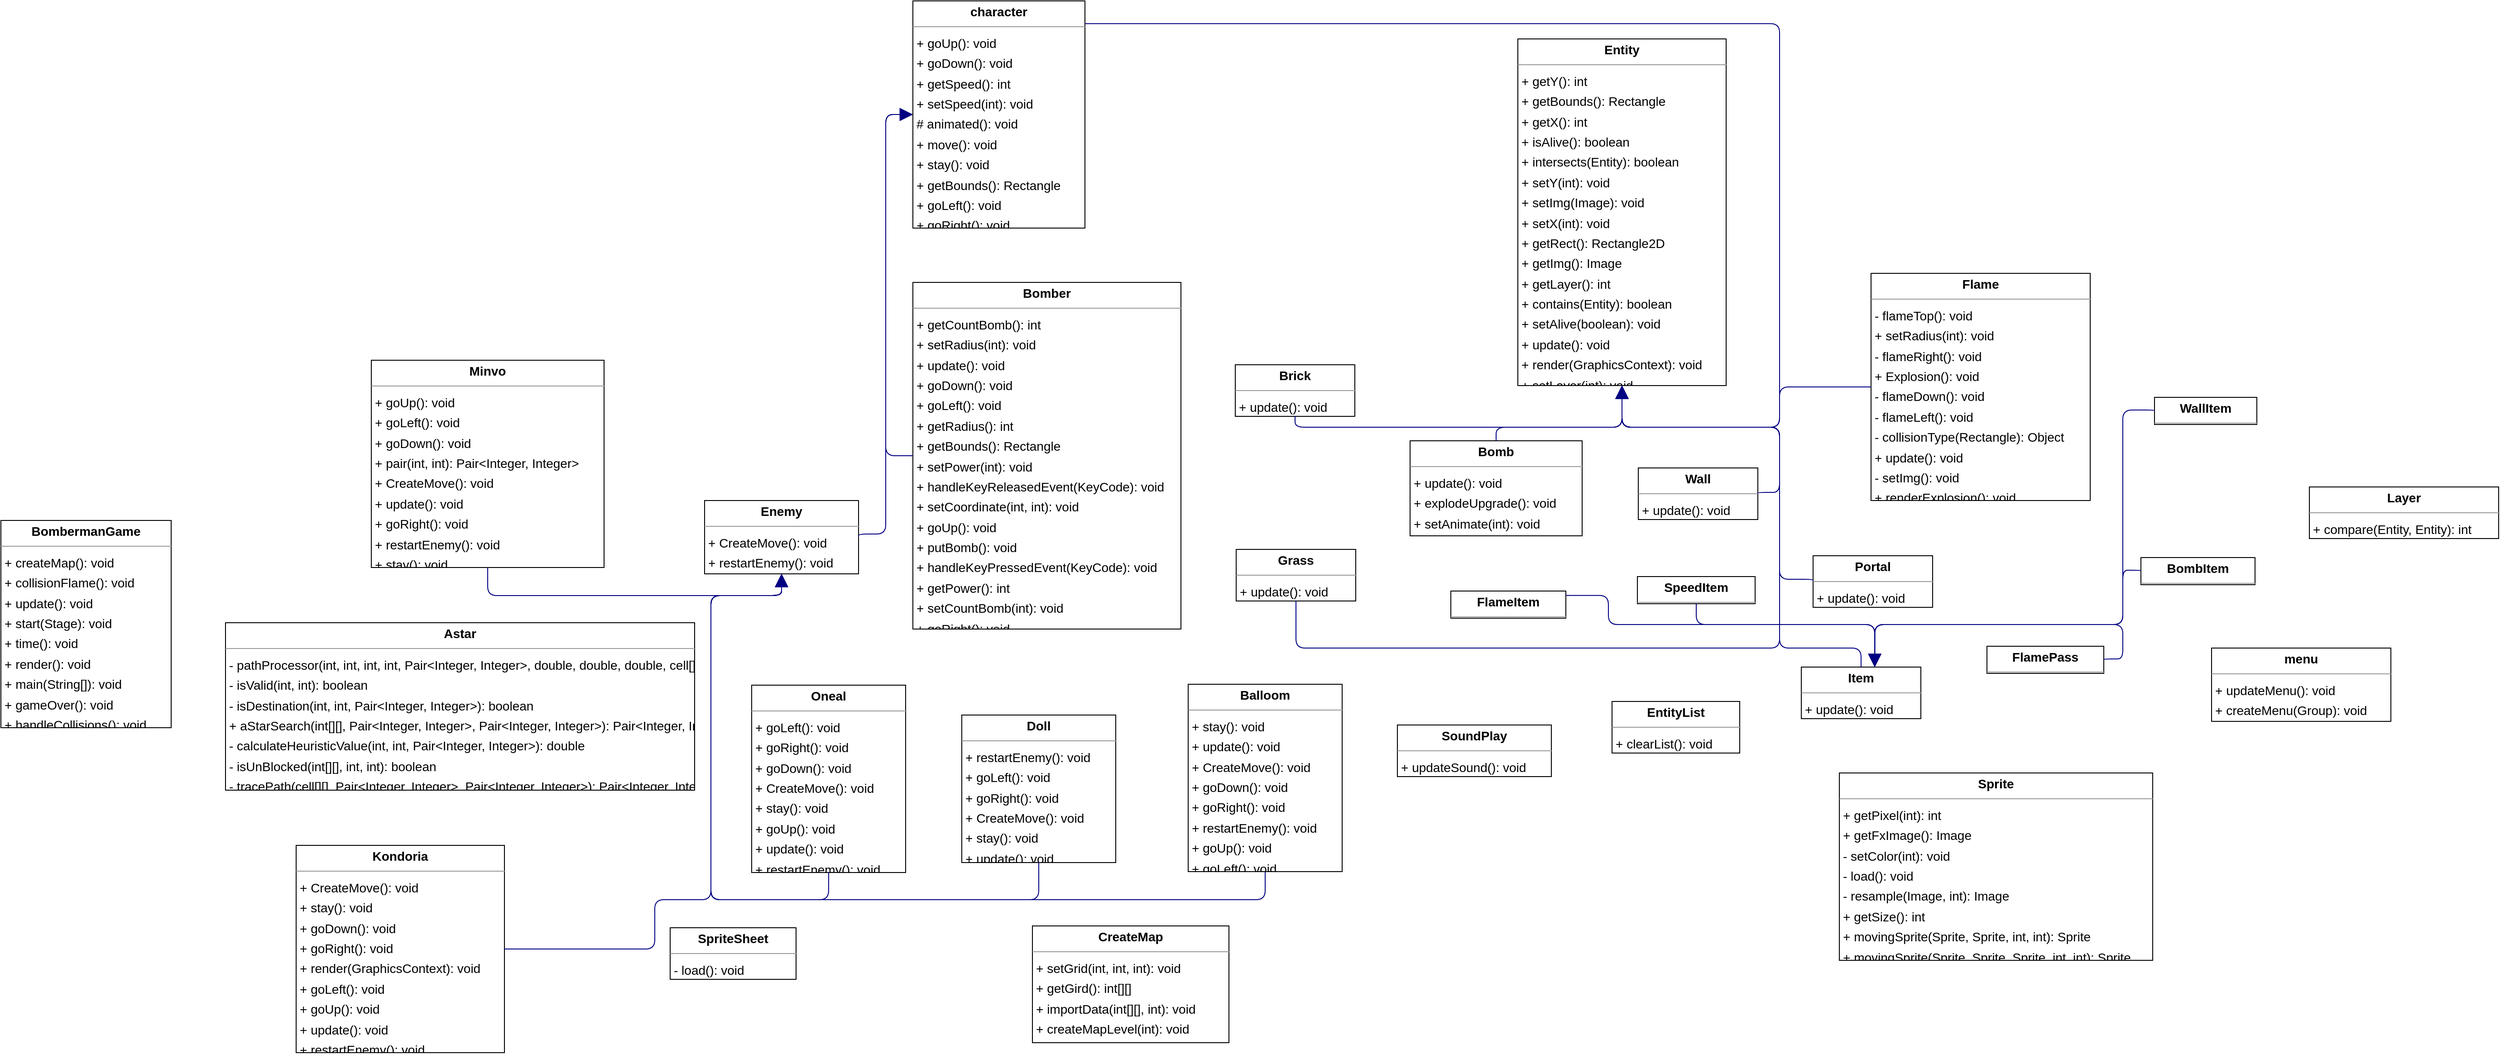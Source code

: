 <mxfile version="20.5.1" type="github"><diagram id="gVW7dJgciP2dmt7e0eOo" name="Trang-1"><mxGraphModel dx="1663" dy="1137" grid="1" gridSize="10" guides="1" tooltips="1" connect="1" arrows="1" fold="1" page="0" pageScale="1" pageWidth="827" pageHeight="1169" background="none" math="0" shadow="0"><root><mxCell id="0"/><mxCell id="1" parent="0"/><mxCell id="node18" value="&lt;p style=&quot;margin:0px;margin-top:4px;text-align:center;&quot;&gt;&lt;b&gt;Astar&lt;/b&gt;&lt;/p&gt;&lt;hr size=&quot;1&quot;/&gt;&lt;p style=&quot;margin:0 0 0 4px;line-height:1.6;&quot;&gt;- pathProcessor(int, int, int, int, Pair&amp;lt;Integer, Integer&amp;gt;, double, double, double, cell[][], boolean[][], int[][], List&amp;lt;Pair&amp;lt;Double, Pair&amp;lt;Integer, Integer&amp;gt;&amp;gt;&amp;gt;): boolean&lt;br/&gt;- isValid(int, int): boolean&lt;br/&gt;- isDestination(int, int, Pair&amp;lt;Integer, Integer&amp;gt;): boolean&lt;br/&gt;+ aStarSearch(int[][], Pair&amp;lt;Integer, Integer&amp;gt;, Pair&amp;lt;Integer, Integer&amp;gt;): Pair&amp;lt;Integer, Integer&amp;gt;&lt;br/&gt;- calculateHeuristicValue(int, int, Pair&amp;lt;Integer, Integer&amp;gt;): double&lt;br/&gt;- isUnBlocked(int[][], int, int): boolean&lt;br/&gt;- tracePath(cell[][], Pair&amp;lt;Integer, Integer&amp;gt;, Pair&amp;lt;Integer, Integer&amp;gt;): Pair&amp;lt;Integer, Integer&amp;gt;&lt;/p&gt;" style="verticalAlign=top;align=left;overflow=fill;fontSize=14;fontFamily=Helvetica;html=1;rounded=0;shadow=0;comic=0;labelBackgroundColor=none;strokeWidth=1;" parent="1" vertex="1"><mxGeometry x="157" y="674" width="518" height="185" as="geometry"/></mxCell><mxCell id="node29" value="&lt;p style=&quot;margin:0px;margin-top:4px;text-align:center;&quot;&gt;&lt;b&gt;Balloom&lt;/b&gt;&lt;/p&gt;&lt;hr size=&quot;1&quot;/&gt;&lt;p style=&quot;margin:0 0 0 4px;line-height:1.6;&quot;&gt;+ stay(): void&lt;br/&gt;+ update(): void&lt;br/&gt;+ CreateMove(): void&lt;br/&gt;+ goDown(): void&lt;br/&gt;+ goRight(): void&lt;br/&gt;+ restartEnemy(): void&lt;br/&gt;+ goUp(): void&lt;br/&gt;+ goLeft(): void&lt;/p&gt;" style="verticalAlign=top;align=left;overflow=fill;fontSize=14;fontFamily=Helvetica;html=1;rounded=0;shadow=0;comic=0;labelBackgroundColor=none;strokeWidth=1;" parent="1" vertex="1"><mxGeometry x="1220" y="742" width="170" height="207" as="geometry"/></mxCell><mxCell id="node19" value="&lt;p style=&quot;margin:0px;margin-top:4px;text-align:center;&quot;&gt;&lt;b&gt;Bomb&lt;/b&gt;&lt;/p&gt;&lt;hr size=&quot;1&quot;/&gt;&lt;p style=&quot;margin:0 0 0 4px;line-height:1.6;&quot;&gt;+ update(): void&lt;br/&gt;+ explodeUpgrade(): void&lt;br/&gt;+ setAnimate(int): void&lt;/p&gt;" style="verticalAlign=top;align=left;overflow=fill;fontSize=14;fontFamily=Helvetica;html=1;rounded=0;shadow=0;comic=0;labelBackgroundColor=none;strokeWidth=1;" parent="1" vertex="1"><mxGeometry x="1465" y="473" width="190" height="105" as="geometry"/></mxCell><mxCell id="node5" value="&lt;p style=&quot;margin:0px;margin-top:4px;text-align:center;&quot;&gt;&lt;b&gt;BombItem&lt;/b&gt;&lt;/p&gt;&lt;hr size=&quot;1&quot;/&gt;" style="verticalAlign=top;align=left;overflow=fill;fontSize=14;fontFamily=Helvetica;html=1;rounded=0;shadow=0;comic=0;labelBackgroundColor=none;strokeWidth=1;" parent="1" vertex="1"><mxGeometry x="2272" y="602" width="126" height="30" as="geometry"/></mxCell><mxCell id="node23" value="&lt;p style=&quot;margin:0px;margin-top:4px;text-align:center;&quot;&gt;&lt;b&gt;Bomber&lt;/b&gt;&lt;/p&gt;&lt;hr size=&quot;1&quot;/&gt;&lt;p style=&quot;margin:0 0 0 4px;line-height:1.6;&quot;&gt;+ getCountBomb(): int&lt;br/&gt;+ setRadius(int): void&lt;br/&gt;+ update(): void&lt;br/&gt;+ goDown(): void&lt;br/&gt;+ goLeft(): void&lt;br/&gt;+ getRadius(): int&lt;br/&gt;+ getBounds(): Rectangle&lt;br/&gt;+ setPower(int): void&lt;br/&gt;+ handleKeyReleasedEvent(KeyCode): void&lt;br/&gt;+ setCoordinate(int, int): void&lt;br/&gt;+ goUp(): void&lt;br/&gt;+ putBomb(): void&lt;br/&gt;+ handleKeyPressedEvent(KeyCode): void&lt;br/&gt;+ getPower(): int&lt;br/&gt;+ setCountBomb(int): void&lt;br/&gt;+ goRight(): void&lt;/p&gt;" style="verticalAlign=top;align=left;overflow=fill;fontSize=14;fontFamily=Helvetica;html=1;rounded=0;shadow=0;comic=0;labelBackgroundColor=none;strokeWidth=1;" parent="1" vertex="1"><mxGeometry x="916" y="298" width="296" height="383" as="geometry"/></mxCell><mxCell id="node28" value="&lt;p style=&quot;margin:0px;margin-top:4px;text-align:center;&quot;&gt;&lt;b&gt;BombermanGame&lt;/b&gt;&lt;/p&gt;&lt;hr size=&quot;1&quot;/&gt;&lt;p style=&quot;margin:0 0 0 4px;line-height:1.6;&quot;&gt;+ createMap(): void&lt;br/&gt;+ collisionFlame(): void&lt;br/&gt;+ update(): void&lt;br/&gt;+ start(Stage): void&lt;br/&gt;+ time(): void&lt;br/&gt;+ render(): void&lt;br/&gt;+ main(String[]): void&lt;br/&gt;+ gameOver(): void&lt;br/&gt;+ handleCollisions(): void&lt;/p&gt;" style="verticalAlign=top;align=left;overflow=fill;fontSize=14;fontFamily=Helvetica;html=1;rounded=0;shadow=0;comic=0;labelBackgroundColor=none;strokeWidth=1;" parent="1" vertex="1"><mxGeometry x="-91" y="561" width="188" height="229" as="geometry"/></mxCell><mxCell id="node26" value="&lt;p style=&quot;margin:0px;margin-top:4px;text-align:center;&quot;&gt;&lt;b&gt;Brick&lt;/b&gt;&lt;/p&gt;&lt;hr size=&quot;1&quot;/&gt;&lt;p style=&quot;margin:0 0 0 4px;line-height:1.6;&quot;&gt;+ update(): void&lt;/p&gt;" style="verticalAlign=top;align=left;overflow=fill;fontSize=14;fontFamily=Helvetica;html=1;rounded=0;shadow=0;comic=0;labelBackgroundColor=none;strokeWidth=1;" parent="1" vertex="1"><mxGeometry x="1272" y="389" width="132" height="57" as="geometry"/></mxCell><mxCell id="node14" value="&lt;p style=&quot;margin:0px;margin-top:4px;text-align:center;&quot;&gt;&lt;b&gt;CreateMap&lt;/b&gt;&lt;/p&gt;&lt;hr size=&quot;1&quot;/&gt;&lt;p style=&quot;margin:0 0 0 4px;line-height:1.6;&quot;&gt;+ setGrid(int, int, int): void&lt;br/&gt;+ getGird(): int[][]&lt;br/&gt;+ importData(int[][], int): void&lt;br/&gt;+ createMapLevel(int): void&lt;/p&gt;" style="verticalAlign=top;align=left;overflow=fill;fontSize=14;fontFamily=Helvetica;html=1;rounded=0;shadow=0;comic=0;labelBackgroundColor=none;strokeWidth=1;" parent="1" vertex="1"><mxGeometry x="1048" y="1009" width="217" height="129" as="geometry"/></mxCell><mxCell id="node22" value="&lt;p style=&quot;margin:0px;margin-top:4px;text-align:center;&quot;&gt;&lt;b&gt;Doll&lt;/b&gt;&lt;/p&gt;&lt;hr size=&quot;1&quot;/&gt;&lt;p style=&quot;margin:0 0 0 4px;line-height:1.6;&quot;&gt;+ restartEnemy(): void&lt;br/&gt;+ goLeft(): void&lt;br/&gt;+ goRight(): void&lt;br/&gt;+ CreateMove(): void&lt;br/&gt;+ stay(): void&lt;br/&gt;+ update(): void&lt;/p&gt;" style="verticalAlign=top;align=left;overflow=fill;fontSize=14;fontFamily=Helvetica;html=1;rounded=0;shadow=0;comic=0;labelBackgroundColor=none;strokeWidth=1;" parent="1" vertex="1"><mxGeometry x="970" y="776" width="170" height="163" as="geometry"/></mxCell><mxCell id="node1" value="&lt;p style=&quot;margin:0px;margin-top:4px;text-align:center;&quot;&gt;&lt;b&gt;Enemy&lt;/b&gt;&lt;/p&gt;&lt;hr size=&quot;1&quot;/&gt;&lt;p style=&quot;margin:0 0 0 4px;line-height:1.6;&quot;&gt;+ CreateMove(): void&lt;br/&gt;+ restartEnemy(): void&lt;/p&gt;" style="verticalAlign=top;align=left;overflow=fill;fontSize=14;fontFamily=Helvetica;html=1;rounded=0;shadow=0;comic=0;labelBackgroundColor=none;strokeWidth=1;" parent="1" vertex="1"><mxGeometry x="686" y="539" width="170" height="81" as="geometry"/></mxCell><mxCell id="node8" value="&lt;p style=&quot;margin:0px;margin-top:4px;text-align:center;&quot;&gt;&lt;b&gt;Entity&lt;/b&gt;&lt;/p&gt;&lt;hr size=&quot;1&quot;/&gt;&lt;p style=&quot;margin:0 0 0 4px;line-height:1.6;&quot;&gt;+ getY(): int&lt;br/&gt;+ getBounds(): Rectangle&lt;br/&gt;+ getX(): int&lt;br/&gt;+ isAlive(): boolean&lt;br/&gt;+ intersects(Entity): boolean&lt;br/&gt;+ setY(int): void&lt;br/&gt;+ setImg(Image): void&lt;br/&gt;+ setX(int): void&lt;br/&gt;+ getRect(): Rectangle2D&lt;br/&gt;+ getImg(): Image&lt;br/&gt;+ getLayer(): int&lt;br/&gt;+ contains(Entity): boolean&lt;br/&gt;+ setAlive(boolean): void&lt;br/&gt;+ update(): void&lt;br/&gt;+ render(GraphicsContext): void&lt;br/&gt;+ setLayer(int): void&lt;/p&gt;" style="verticalAlign=top;align=left;overflow=fill;fontSize=14;fontFamily=Helvetica;html=1;rounded=0;shadow=0;comic=0;labelBackgroundColor=none;strokeWidth=1;" parent="1" vertex="1"><mxGeometry x="1584" y="29" width="230" height="383" as="geometry"/></mxCell><mxCell id="node4" value="&lt;p style=&quot;margin:0px;margin-top:4px;text-align:center;&quot;&gt;&lt;b&gt;EntityList&lt;/b&gt;&lt;/p&gt;&lt;hr size=&quot;1&quot;/&gt;&lt;p style=&quot;margin:0 0 0 4px;line-height:1.6;&quot;&gt;+ clearList(): void&lt;/p&gt;" style="verticalAlign=top;align=left;overflow=fill;fontSize=14;fontFamily=Helvetica;html=1;rounded=0;shadow=0;comic=0;labelBackgroundColor=none;strokeWidth=1;" parent="1" vertex="1"><mxGeometry x="1688" y="761" width="141" height="57" as="geometry"/></mxCell><mxCell id="node21" value="&lt;p style=&quot;margin:0px;margin-top:4px;text-align:center;&quot;&gt;&lt;b&gt;Flame&lt;/b&gt;&lt;/p&gt;&lt;hr size=&quot;1&quot;/&gt;&lt;p style=&quot;margin:0 0 0 4px;line-height:1.6;&quot;&gt;- flameTop(): void&lt;br/&gt;+ setRadius(int): void&lt;br/&gt;- flameRight(): void&lt;br/&gt;+ Explosion(): void&lt;br/&gt;- flameDown(): void&lt;br/&gt;- flameLeft(): void&lt;br/&gt;- collisionType(Rectangle): Object&lt;br/&gt;+ update(): void&lt;br/&gt;- setImg(): void&lt;br/&gt;+ renderExplosion(): void&lt;/p&gt;" style="verticalAlign=top;align=left;overflow=fill;fontSize=14;fontFamily=Helvetica;html=1;rounded=0;shadow=0;comic=0;labelBackgroundColor=none;strokeWidth=1;" parent="1" vertex="1"><mxGeometry x="1974" y="288" width="242" height="251" as="geometry"/></mxCell><mxCell id="node20" value="&lt;p style=&quot;margin:0px;margin-top:4px;text-align:center;&quot;&gt;&lt;b&gt;FlameItem&lt;/b&gt;&lt;/p&gt;&lt;hr size=&quot;1&quot;/&gt;" style="verticalAlign=top;align=left;overflow=fill;fontSize=14;fontFamily=Helvetica;html=1;rounded=0;shadow=0;comic=0;labelBackgroundColor=none;strokeWidth=1;" parent="1" vertex="1"><mxGeometry x="1510" y="639" width="127" height="30" as="geometry"/></mxCell><mxCell id="node16" value="&lt;p style=&quot;margin:0px;margin-top:4px;text-align:center;&quot;&gt;&lt;b&gt;FlamePass&lt;/b&gt;&lt;/p&gt;&lt;hr size=&quot;1&quot;/&gt;" style="verticalAlign=top;align=left;overflow=fill;fontSize=14;fontFamily=Helvetica;html=1;rounded=0;shadow=0;comic=0;labelBackgroundColor=none;strokeWidth=1;" parent="1" vertex="1"><mxGeometry x="2102" y="700" width="129" height="30" as="geometry"/></mxCell><mxCell id="node24" value="&lt;p style=&quot;margin:0px;margin-top:4px;text-align:center;&quot;&gt;&lt;b&gt;Grass&lt;/b&gt;&lt;/p&gt;&lt;hr size=&quot;1&quot;/&gt;&lt;p style=&quot;margin:0 0 0 4px;line-height:1.6;&quot;&gt;+ update(): void&lt;/p&gt;" style="verticalAlign=top;align=left;overflow=fill;fontSize=14;fontFamily=Helvetica;html=1;rounded=0;shadow=0;comic=0;labelBackgroundColor=none;strokeWidth=1;" parent="1" vertex="1"><mxGeometry x="1273" y="593" width="132" height="57" as="geometry"/></mxCell><mxCell id="node0" value="&lt;p style=&quot;margin:0px;margin-top:4px;text-align:center;&quot;&gt;&lt;b&gt;Item&lt;/b&gt;&lt;/p&gt;&lt;hr size=&quot;1&quot;/&gt;&lt;p style=&quot;margin:0 0 0 4px;line-height:1.6;&quot;&gt;+ update(): void&lt;/p&gt;" style="verticalAlign=top;align=left;overflow=fill;fontSize=14;fontFamily=Helvetica;html=1;rounded=0;shadow=0;comic=0;labelBackgroundColor=none;strokeWidth=1;" parent="1" vertex="1"><mxGeometry x="1897" y="723" width="132" height="57" as="geometry"/></mxCell><mxCell id="node12" value="&lt;p style=&quot;margin:0px;margin-top:4px;text-align:center;&quot;&gt;&lt;b&gt;Kondoria&lt;/b&gt;&lt;/p&gt;&lt;hr size=&quot;1&quot;/&gt;&lt;p style=&quot;margin:0 0 0 4px;line-height:1.6;&quot;&gt;+ CreateMove(): void&lt;br/&gt;+ stay(): void&lt;br/&gt;+ goDown(): void&lt;br/&gt;+ goRight(): void&lt;br/&gt;+ render(GraphicsContext): void&lt;br/&gt;+ goLeft(): void&lt;br/&gt;+ goUp(): void&lt;br/&gt;+ update(): void&lt;br/&gt;+ restartEnemy(): void&lt;/p&gt;" style="verticalAlign=top;align=left;overflow=fill;fontSize=14;fontFamily=Helvetica;html=1;rounded=0;shadow=0;comic=0;labelBackgroundColor=none;strokeWidth=1;" parent="1" vertex="1"><mxGeometry x="235" y="920" width="230" height="229" as="geometry"/></mxCell><mxCell id="node15" value="&lt;p style=&quot;margin:0px;margin-top:4px;text-align:center;&quot;&gt;&lt;b&gt;Layer&lt;/b&gt;&lt;/p&gt;&lt;hr size=&quot;1&quot;/&gt;&lt;p style=&quot;margin:0 0 0 4px;line-height:1.6;&quot;&gt;+ compare(Entity, Entity): int&lt;/p&gt;" style="verticalAlign=top;align=left;overflow=fill;fontSize=14;fontFamily=Helvetica;html=1;rounded=0;shadow=0;comic=0;labelBackgroundColor=none;strokeWidth=1;" parent="1" vertex="1"><mxGeometry x="2458" y="524" width="209" height="57" as="geometry"/></mxCell><mxCell id="node3" value="&lt;p style=&quot;margin:0px;margin-top:4px;text-align:center;&quot;&gt;&lt;b&gt;Minvo&lt;/b&gt;&lt;/p&gt;&lt;hr size=&quot;1&quot;/&gt;&lt;p style=&quot;margin:0 0 0 4px;line-height:1.6;&quot;&gt;+ goUp(): void&lt;br/&gt;+ goLeft(): void&lt;br/&gt;+ goDown(): void&lt;br/&gt;+ pair(int, int): Pair&amp;lt;Integer, Integer&amp;gt;&lt;br/&gt;+ CreateMove(): void&lt;br/&gt;+ update(): void&lt;br/&gt;+ goRight(): void&lt;br/&gt;+ restartEnemy(): void&lt;br/&gt;+ stay(): void&lt;/p&gt;" style="verticalAlign=top;align=left;overflow=fill;fontSize=14;fontFamily=Helvetica;html=1;rounded=0;shadow=0;comic=0;labelBackgroundColor=none;strokeWidth=1;" parent="1" vertex="1"><mxGeometry x="318" y="384" width="257" height="229" as="geometry"/></mxCell><mxCell id="node7" value="&lt;p style=&quot;margin:0px;margin-top:4px;text-align:center;&quot;&gt;&lt;b&gt;Oneal&lt;/b&gt;&lt;/p&gt;&lt;hr size=&quot;1&quot;/&gt;&lt;p style=&quot;margin:0 0 0 4px;line-height:1.6;&quot;&gt;+ goLeft(): void&lt;br/&gt;+ goRight(): void&lt;br/&gt;+ goDown(): void&lt;br/&gt;+ CreateMove(): void&lt;br/&gt;+ stay(): void&lt;br/&gt;+ goUp(): void&lt;br/&gt;+ update(): void&lt;br/&gt;+ restartEnemy(): void&lt;/p&gt;" style="verticalAlign=top;align=left;overflow=fill;fontSize=14;fontFamily=Helvetica;html=1;rounded=0;shadow=0;comic=0;labelBackgroundColor=none;strokeWidth=1;" parent="1" vertex="1"><mxGeometry x="738" y="743" width="170" height="207" as="geometry"/></mxCell><mxCell id="node9" value="&lt;p style=&quot;margin:0px;margin-top:4px;text-align:center;&quot;&gt;&lt;b&gt;Portal&lt;/b&gt;&lt;/p&gt;&lt;hr size=&quot;1&quot;/&gt;&lt;p style=&quot;margin:0 0 0 4px;line-height:1.6;&quot;&gt;+ update(): void&lt;/p&gt;" style="verticalAlign=top;align=left;overflow=fill;fontSize=14;fontFamily=Helvetica;html=1;rounded=0;shadow=0;comic=0;labelBackgroundColor=none;strokeWidth=1;" parent="1" vertex="1"><mxGeometry x="1910" y="600" width="132" height="57" as="geometry"/></mxCell><mxCell id="node27" value="&lt;p style=&quot;margin:0px;margin-top:4px;text-align:center;&quot;&gt;&lt;b&gt;SoundPlay&lt;/b&gt;&lt;/p&gt;&lt;hr size=&quot;1&quot;/&gt;&lt;p style=&quot;margin:0 0 0 4px;line-height:1.6;&quot;&gt;+ updateSound(): void&lt;/p&gt;" style="verticalAlign=top;align=left;overflow=fill;fontSize=14;fontFamily=Helvetica;html=1;rounded=0;shadow=0;comic=0;labelBackgroundColor=none;strokeWidth=1;" parent="1" vertex="1"><mxGeometry x="1451" y="787" width="170" height="57" as="geometry"/></mxCell><mxCell id="node11" value="&lt;p style=&quot;margin:0px;margin-top:4px;text-align:center;&quot;&gt;&lt;b&gt;SpeedItem&lt;/b&gt;&lt;/p&gt;&lt;hr size=&quot;1&quot;/&gt;" style="verticalAlign=top;align=left;overflow=fill;fontSize=14;fontFamily=Helvetica;html=1;rounded=0;shadow=0;comic=0;labelBackgroundColor=none;strokeWidth=1;" parent="1" vertex="1"><mxGeometry x="1716" y="623" width="130" height="30" as="geometry"/></mxCell><mxCell id="node25" value="&lt;p style=&quot;margin:0px;margin-top:4px;text-align:center;&quot;&gt;&lt;b&gt;Sprite&lt;/b&gt;&lt;/p&gt;&lt;hr size=&quot;1&quot;/&gt;&lt;p style=&quot;margin:0 0 0 4px;line-height:1.6;&quot;&gt;+ getPixel(int): int&lt;br/&gt;+ getFxImage(): Image&lt;br/&gt;- setColor(int): void&lt;br/&gt;- load(): void&lt;br/&gt;- resample(Image, int): Image&lt;br/&gt;+ getSize(): int&lt;br/&gt;+ movingSprite(Sprite, Sprite, int, int): Sprite&lt;br/&gt;+ movingSprite(Sprite, Sprite, Sprite, int, int): Sprite&lt;/p&gt;" style="verticalAlign=top;align=left;overflow=fill;fontSize=14;fontFamily=Helvetica;html=1;rounded=0;shadow=0;comic=0;labelBackgroundColor=none;strokeWidth=1;" parent="1" vertex="1"><mxGeometry x="1939" y="840" width="346" height="207" as="geometry"/></mxCell><mxCell id="node13" value="&lt;p style=&quot;margin:0px;margin-top:4px;text-align:center;&quot;&gt;&lt;b&gt;SpriteSheet&lt;/b&gt;&lt;/p&gt;&lt;hr size=&quot;1&quot;/&gt;&lt;p style=&quot;margin:0 0 0 4px;line-height:1.6;&quot;&gt;- load(): void&lt;/p&gt;" style="verticalAlign=top;align=left;overflow=fill;fontSize=14;fontFamily=Helvetica;html=1;rounded=0;shadow=0;comic=0;labelBackgroundColor=none;strokeWidth=1;" parent="1" vertex="1"><mxGeometry x="648" y="1011" width="139" height="57" as="geometry"/></mxCell><mxCell id="node17" value="&lt;p style=&quot;margin:0px;margin-top:4px;text-align:center;&quot;&gt;&lt;b&gt;Wall&lt;/b&gt;&lt;/p&gt;&lt;hr size=&quot;1&quot;/&gt;&lt;p style=&quot;margin:0 0 0 4px;line-height:1.6;&quot;&gt;+ update(): void&lt;/p&gt;" style="verticalAlign=top;align=left;overflow=fill;fontSize=14;fontFamily=Helvetica;html=1;rounded=0;shadow=0;comic=0;labelBackgroundColor=none;strokeWidth=1;" parent="1" vertex="1"><mxGeometry x="1717" y="503" width="132" height="57" as="geometry"/></mxCell><mxCell id="node2" value="&lt;p style=&quot;margin:0px;margin-top:4px;text-align:center;&quot;&gt;&lt;b&gt;WallItem&lt;/b&gt;&lt;/p&gt;&lt;hr size=&quot;1&quot;/&gt;" style="verticalAlign=top;align=left;overflow=fill;fontSize=14;fontFamily=Helvetica;html=1;rounded=0;shadow=0;comic=0;labelBackgroundColor=none;strokeWidth=1;" parent="1" vertex="1"><mxGeometry x="2287" y="425" width="113" height="30" as="geometry"/></mxCell><mxCell id="node6" value="&lt;p style=&quot;margin:0px;margin-top:4px;text-align:center;&quot;&gt;&lt;b&gt;character&lt;/b&gt;&lt;/p&gt;&lt;hr size=&quot;1&quot;/&gt;&lt;p style=&quot;margin:0 0 0 4px;line-height:1.6;&quot;&gt;+ goUp(): void&lt;br/&gt;+ goDown(): void&lt;br/&gt;+ getSpeed(): int&lt;br/&gt;+ setSpeed(int): void&lt;br/&gt;# animated(): void&lt;br/&gt;+ move(): void&lt;br/&gt;+ stay(): void&lt;br/&gt;+ getBounds(): Rectangle&lt;br/&gt;+ goLeft(): void&lt;br/&gt;+ goRight(): void&lt;/p&gt;" style="verticalAlign=top;align=left;overflow=fill;fontSize=14;fontFamily=Helvetica;html=1;rounded=0;shadow=0;comic=0;labelBackgroundColor=none;strokeWidth=1;" parent="1" vertex="1"><mxGeometry x="916" y="-13" width="190" height="251" as="geometry"/></mxCell><mxCell id="node10" value="&lt;p style=&quot;margin:0px;margin-top:4px;text-align:center;&quot;&gt;&lt;b&gt;menu&lt;/b&gt;&lt;/p&gt;&lt;hr size=&quot;1&quot;/&gt;&lt;p style=&quot;margin:0 0 0 4px;line-height:1.6;&quot;&gt;+ updateMenu(): void&lt;br/&gt;+ createMenu(Group): void&lt;/p&gt;" style="verticalAlign=top;align=left;overflow=fill;fontSize=14;fontFamily=Helvetica;html=1;rounded=0;shadow=0;comic=0;labelBackgroundColor=none;strokeWidth=1;" parent="1" vertex="1"><mxGeometry x="2350" y="702" width="198" height="81" as="geometry"/></mxCell><mxCell id="edge13" value="" style="html=1;rounded=1;edgeStyle=orthogonalEdgeStyle;dashed=0;startArrow=none;endArrow=block;endSize=12;strokeColor=#000082;exitX=0.500;exitY=1.000;exitDx=0;exitDy=0;entryX=0.500;entryY=1.000;entryDx=0;entryDy=0;" parent="1" source="node29" target="node1" edge="1"><mxGeometry width="50" height="50" relative="1" as="geometry"><Array as="points"><mxPoint x="1305" y="980"/><mxPoint x="693" y="980"/><mxPoint x="693" y="644"/><mxPoint x="771" y="644"/></Array></mxGeometry></mxCell><mxCell id="edge6" value="" style="html=1;rounded=1;edgeStyle=orthogonalEdgeStyle;dashed=0;startArrow=none;endArrow=block;endSize=12;strokeColor=#000082;exitX=0.500;exitY=0.000;exitDx=0;exitDy=0;entryX=0.500;entryY=1.000;entryDx=0;entryDy=0;" parent="1" source="node19" target="node8" edge="1"><mxGeometry width="50" height="50" relative="1" as="geometry"><Array as="points"><mxPoint x="1560" y="458"/><mxPoint x="1699" y="458"/></Array></mxGeometry></mxCell><mxCell id="edge17" value="" style="html=1;rounded=1;edgeStyle=orthogonalEdgeStyle;dashed=0;startArrow=none;endArrow=block;endSize=12;strokeColor=#000082;exitX=0.000;exitY=0.500;exitDx=0;exitDy=0;entryX=0.614;entryY=0.001;entryDx=0;entryDy=0;" parent="1" source="node5" target="node0" edge="1"><mxGeometry width="50" height="50" relative="1" as="geometry"><Array as="points"><mxPoint x="2252" y="616"/><mxPoint x="2252" y="676"/><mxPoint x="1978" y="676"/></Array></mxGeometry></mxCell><mxCell id="edge10" value="" style="html=1;rounded=1;edgeStyle=orthogonalEdgeStyle;dashed=0;startArrow=none;endArrow=block;endSize=12;strokeColor=#000082;exitX=0.000;exitY=0.500;exitDx=0;exitDy=0;entryX=0.000;entryY=0.500;entryDx=0;entryDy=0;" parent="1" source="node23" target="node6" edge="1"><mxGeometry width="50" height="50" relative="1" as="geometry"><Array as="points"><mxPoint x="886" y="490"/><mxPoint x="886" y="112"/></Array></mxGeometry></mxCell><mxCell id="edge2" value="" style="html=1;rounded=1;edgeStyle=orthogonalEdgeStyle;dashed=0;startArrow=none;endArrow=block;endSize=12;strokeColor=#000082;exitX=0.500;exitY=1.001;exitDx=0;exitDy=0;entryX=0.500;entryY=1.000;entryDx=0;entryDy=0;" parent="1" source="node26" target="node8" edge="1"><mxGeometry width="50" height="50" relative="1" as="geometry"><Array as="points"><mxPoint x="1338" y="458"/><mxPoint x="1699" y="458"/></Array></mxGeometry></mxCell><mxCell id="edge8" value="" style="html=1;rounded=1;edgeStyle=orthogonalEdgeStyle;dashed=0;startArrow=none;endArrow=block;endSize=12;strokeColor=#000082;exitX=0.500;exitY=1.000;exitDx=0;exitDy=0;entryX=0.500;entryY=1.000;entryDx=0;entryDy=0;" parent="1" source="node22" target="node1" edge="1"><mxGeometry width="50" height="50" relative="1" as="geometry"><Array as="points"><mxPoint x="1055" y="980"/><mxPoint x="693" y="980"/><mxPoint x="693" y="644"/><mxPoint x="771" y="644"/></Array></mxGeometry></mxCell><mxCell id="edge1" value="" style="html=1;rounded=1;edgeStyle=orthogonalEdgeStyle;dashed=0;startArrow=none;endArrow=block;endSize=12;strokeColor=#000082;exitX=1.000;exitY=0.500;exitDx=0;exitDy=0;entryX=0.000;entryY=0.500;entryDx=0;entryDy=0;" parent="1" source="node1" target="node6" edge="1"><mxGeometry width="50" height="50" relative="1" as="geometry"><Array as="points"><mxPoint x="886" y="576"/><mxPoint x="886" y="112"/></Array></mxGeometry></mxCell><mxCell id="edge18" value="" style="html=1;rounded=1;edgeStyle=orthogonalEdgeStyle;dashed=0;startArrow=none;endArrow=block;endSize=12;strokeColor=#000082;exitX=0.000;exitY=0.500;exitDx=0;exitDy=0;entryX=0.500;entryY=1.000;entryDx=0;entryDy=0;" parent="1" source="node21" target="node8" edge="1"><mxGeometry width="50" height="50" relative="1" as="geometry"><Array as="points"><mxPoint x="1873" y="414"/><mxPoint x="1873" y="458"/><mxPoint x="1699" y="458"/></Array></mxGeometry></mxCell><mxCell id="edge3" value="" style="html=1;rounded=1;edgeStyle=orthogonalEdgeStyle;dashed=0;startArrow=none;endArrow=block;endSize=12;strokeColor=#000082;exitX=1.000;exitY=0.163;exitDx=0;exitDy=0;entryX=0.614;entryY=0.001;entryDx=0;entryDy=0;" parent="1" source="node20" target="node0" edge="1"><mxGeometry width="50" height="50" relative="1" as="geometry"><Array as="points"><mxPoint x="1684" y="644"/><mxPoint x="1684" y="676"/><mxPoint x="1978" y="676"/></Array></mxGeometry></mxCell><mxCell id="edge12" value="" style="html=1;rounded=1;edgeStyle=orthogonalEdgeStyle;dashed=0;startArrow=none;endArrow=block;endSize=12;strokeColor=#000082;exitX=1.000;exitY=0.500;exitDx=0;exitDy=0;entryX=0.614;entryY=0.001;entryDx=0;entryDy=0;" parent="1" source="node16" target="node0" edge="1"><mxGeometry width="50" height="50" relative="1" as="geometry"><Array as="points"><mxPoint x="2252" y="714"/><mxPoint x="2252" y="676"/><mxPoint x="1978" y="676"/></Array></mxGeometry></mxCell><mxCell id="edge5" value="" style="html=1;rounded=1;edgeStyle=orthogonalEdgeStyle;dashed=0;startArrow=none;endArrow=block;endSize=12;strokeColor=#000082;exitX=0.500;exitY=1.001;exitDx=0;exitDy=0;entryX=0.500;entryY=1.000;entryDx=0;entryDy=0;" parent="1" source="node24" target="node8" edge="1"><mxGeometry width="50" height="50" relative="1" as="geometry"><Array as="points"><mxPoint x="1339" y="702"/><mxPoint x="1873" y="702"/><mxPoint x="1873" y="458"/><mxPoint x="1699" y="458"/></Array></mxGeometry></mxCell><mxCell id="edge14" value="" style="html=1;rounded=1;edgeStyle=orthogonalEdgeStyle;dashed=0;startArrow=none;endArrow=block;endSize=12;strokeColor=#000082;exitX=0.500;exitY=0.001;exitDx=0;exitDy=0;entryX=0.500;entryY=1.000;entryDx=0;entryDy=0;" parent="1" source="node0" target="node8" edge="1"><mxGeometry width="50" height="50" relative="1" as="geometry"><Array as="points"><mxPoint x="1963" y="702"/><mxPoint x="1873" y="702"/><mxPoint x="1873" y="458"/><mxPoint x="1699" y="458"/></Array></mxGeometry></mxCell><mxCell id="edge0" value="" style="html=1;rounded=1;edgeStyle=orthogonalEdgeStyle;dashed=0;startArrow=none;endArrow=block;endSize=12;strokeColor=#000082;exitX=1.000;exitY=0.500;exitDx=0;exitDy=0;entryX=0.500;entryY=1.000;entryDx=0;entryDy=0;" parent="1" source="node12" target="node1" edge="1"><mxGeometry width="50" height="50" relative="1" as="geometry"><Array as="points"><mxPoint x="631" y="1034"/><mxPoint x="631" y="980"/><mxPoint x="693" y="980"/><mxPoint x="693" y="644"/><mxPoint x="771" y="644"/></Array></mxGeometry></mxCell><mxCell id="edge15" value="" style="html=1;rounded=1;edgeStyle=orthogonalEdgeStyle;dashed=0;startArrow=none;endArrow=block;endSize=12;strokeColor=#000082;exitX=0.500;exitY=1.000;exitDx=0;exitDy=0;entryX=0.500;entryY=1.000;entryDx=0;entryDy=0;" parent="1" source="node3" target="node1" edge="1"><mxGeometry width="50" height="50" relative="1" as="geometry"><Array as="points"><mxPoint x="447" y="644"/><mxPoint x="771" y="644"/></Array></mxGeometry></mxCell><mxCell id="edge4" value="" style="html=1;rounded=1;edgeStyle=orthogonalEdgeStyle;dashed=0;startArrow=none;endArrow=block;endSize=12;strokeColor=#000082;exitX=0.500;exitY=1.000;exitDx=0;exitDy=0;entryX=0.500;entryY=1.000;entryDx=0;entryDy=0;" parent="1" source="node7" target="node1" edge="1"><mxGeometry width="50" height="50" relative="1" as="geometry"><Array as="points"><mxPoint x="823" y="980"/><mxPoint x="693" y="980"/><mxPoint x="693" y="644"/><mxPoint x="771" y="644"/></Array></mxGeometry></mxCell><mxCell id="edge11" value="" style="html=1;rounded=1;edgeStyle=orthogonalEdgeStyle;dashed=0;startArrow=none;endArrow=block;endSize=12;strokeColor=#000082;exitX=0.000;exitY=0.500;exitDx=0;exitDy=0;entryX=0.500;entryY=1.000;entryDx=0;entryDy=0;" parent="1" source="node9" target="node8" edge="1"><mxGeometry width="50" height="50" relative="1" as="geometry"><Array as="points"><mxPoint x="1873" y="626"/><mxPoint x="1873" y="458"/><mxPoint x="1699" y="458"/></Array></mxGeometry></mxCell><mxCell id="edge7" value="" style="html=1;rounded=1;edgeStyle=orthogonalEdgeStyle;dashed=0;startArrow=none;endArrow=block;endSize=12;strokeColor=#000082;exitX=0.500;exitY=1.002;exitDx=0;exitDy=0;entryX=0.614;entryY=0.001;entryDx=0;entryDy=0;" parent="1" source="node11" target="node0" edge="1"><mxGeometry width="50" height="50" relative="1" as="geometry"><Array as="points"><mxPoint x="1781" y="676"/><mxPoint x="1978" y="676"/></Array></mxGeometry></mxCell><mxCell id="edge9" value="" style="html=1;rounded=1;edgeStyle=orthogonalEdgeStyle;dashed=0;startArrow=none;endArrow=block;endSize=12;strokeColor=#000082;exitX=1.000;exitY=0.500;exitDx=0;exitDy=0;entryX=0.500;entryY=1.000;entryDx=0;entryDy=0;" parent="1" source="node17" target="node8" edge="1"><mxGeometry width="50" height="50" relative="1" as="geometry"><Array as="points"><mxPoint x="1873" y="530"/><mxPoint x="1873" y="458"/><mxPoint x="1699" y="458"/></Array></mxGeometry></mxCell><mxCell id="edge19" value="" style="html=1;rounded=1;edgeStyle=orthogonalEdgeStyle;dashed=0;startArrow=none;endArrow=block;endSize=12;strokeColor=#000082;exitX=0.000;exitY=0.500;exitDx=0;exitDy=0;entryX=0.614;entryY=0.001;entryDx=0;entryDy=0;" parent="1" source="node2" target="node0" edge="1"><mxGeometry width="50" height="50" relative="1" as="geometry"><Array as="points"><mxPoint x="2252" y="439"/><mxPoint x="2252" y="676"/><mxPoint x="1978" y="676"/></Array></mxGeometry></mxCell><mxCell id="edge16" value="" style="html=1;rounded=1;edgeStyle=orthogonalEdgeStyle;dashed=0;startArrow=none;endArrow=block;endSize=12;strokeColor=#000082;exitX=1.000;exitY=0.100;exitDx=0;exitDy=0;entryX=0.500;entryY=1.000;entryDx=0;entryDy=0;" parent="1" source="node6" target="node8" edge="1"><mxGeometry width="50" height="50" relative="1" as="geometry"><Array as="points"><mxPoint x="1873" y="12"/><mxPoint x="1873" y="458"/><mxPoint x="1699" y="458"/></Array></mxGeometry></mxCell></root></mxGraphModel></diagram></mxfile>